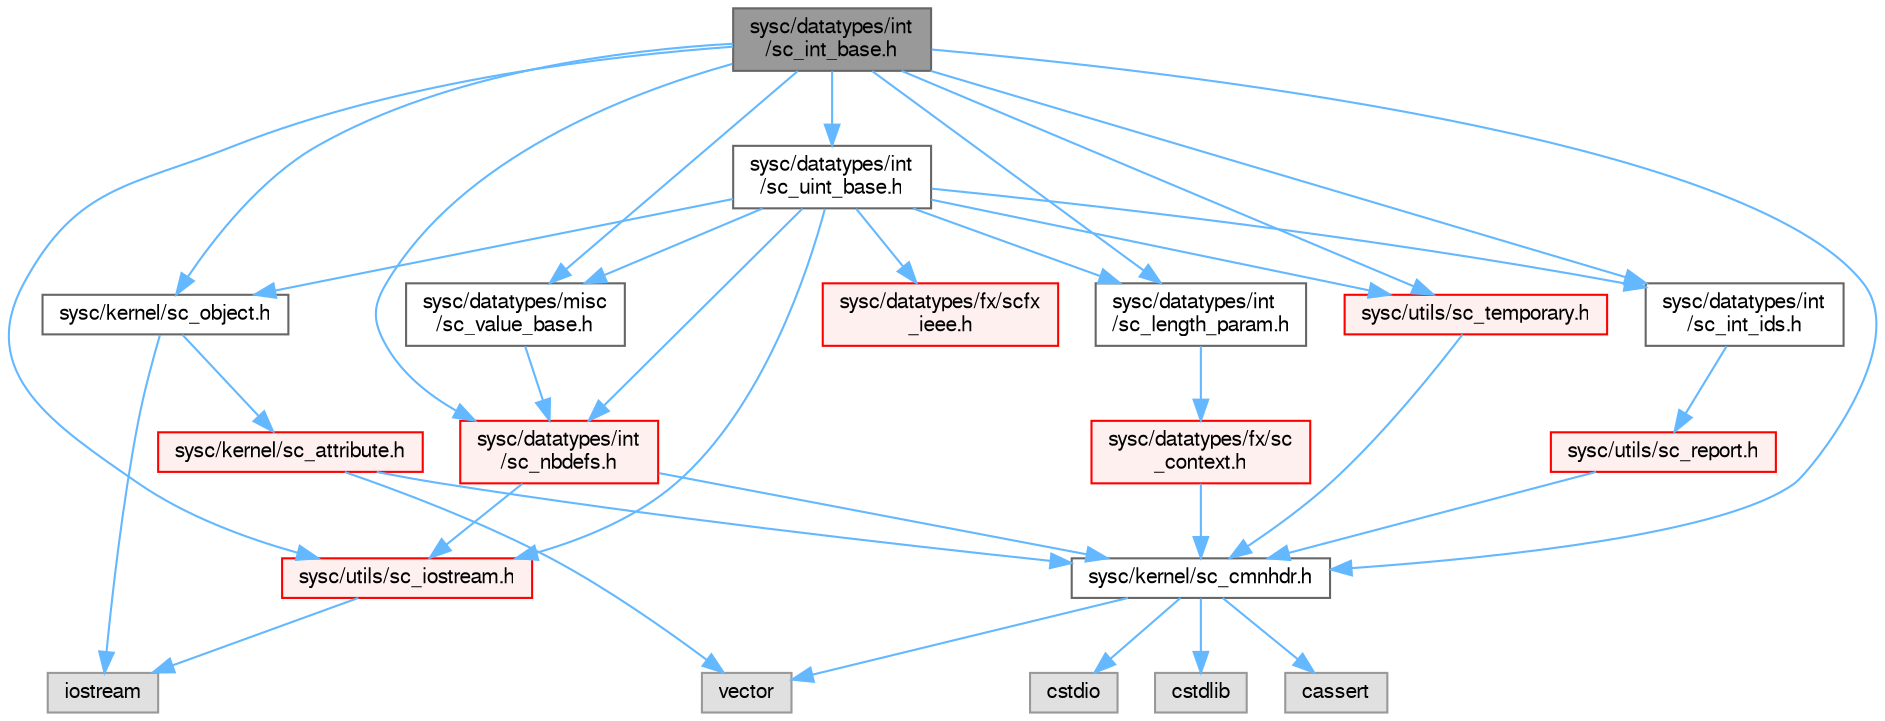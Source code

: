 digraph "sysc/datatypes/int/sc_int_base.h"
{
 // LATEX_PDF_SIZE
  bgcolor="transparent";
  edge [fontname=FreeSans,fontsize=10,labelfontname=FreeSans,labelfontsize=10];
  node [fontname=FreeSans,fontsize=10,shape=box,height=0.2,width=0.4];
  Node1 [id="Node000001",label="sysc/datatypes/int\l/sc_int_base.h",height=0.2,width=0.4,color="gray40", fillcolor="grey60", style="filled", fontcolor="black",tooltip=" "];
  Node1 -> Node2 [id="edge1_Node000001_Node000002",color="steelblue1",style="solid",tooltip=" "];
  Node2 [id="Node000002",label="sysc/kernel/sc_cmnhdr.h",height=0.2,width=0.4,color="grey40", fillcolor="white", style="filled",URL="$a00428.html",tooltip=" "];
  Node2 -> Node3 [id="edge2_Node000002_Node000003",color="steelblue1",style="solid",tooltip=" "];
  Node3 [id="Node000003",label="cassert",height=0.2,width=0.4,color="grey60", fillcolor="#E0E0E0", style="filled",tooltip=" "];
  Node2 -> Node4 [id="edge3_Node000002_Node000004",color="steelblue1",style="solid",tooltip=" "];
  Node4 [id="Node000004",label="cstdio",height=0.2,width=0.4,color="grey60", fillcolor="#E0E0E0", style="filled",tooltip=" "];
  Node2 -> Node5 [id="edge4_Node000002_Node000005",color="steelblue1",style="solid",tooltip=" "];
  Node5 [id="Node000005",label="cstdlib",height=0.2,width=0.4,color="grey60", fillcolor="#E0E0E0", style="filled",tooltip=" "];
  Node2 -> Node6 [id="edge5_Node000002_Node000006",color="steelblue1",style="solid",tooltip=" "];
  Node6 [id="Node000006",label="vector",height=0.2,width=0.4,color="grey60", fillcolor="#E0E0E0", style="filled",tooltip=" "];
  Node1 -> Node7 [id="edge6_Node000001_Node000007",color="steelblue1",style="solid",tooltip=" "];
  Node7 [id="Node000007",label="sysc/kernel/sc_object.h",height=0.2,width=0.4,color="grey40", fillcolor="white", style="filled",URL="$a00380.html",tooltip=" "];
  Node7 -> Node8 [id="edge7_Node000007_Node000008",color="steelblue1",style="solid",tooltip=" "];
  Node8 [id="Node000008",label="sysc/kernel/sc_attribute.h",height=0.2,width=0.4,color="red", fillcolor="#FFF0F0", style="filled",URL="$a00449.html",tooltip=" "];
  Node8 -> Node6 [id="edge8_Node000008_Node000006",color="steelblue1",style="solid",tooltip=" "];
  Node8 -> Node2 [id="edge9_Node000008_Node000002",color="steelblue1",style="solid",tooltip=" "];
  Node7 -> Node10 [id="edge10_Node000007_Node000010",color="steelblue1",style="solid",tooltip=" "];
  Node10 [id="Node000010",label="iostream",height=0.2,width=0.4,color="grey60", fillcolor="#E0E0E0", style="filled",tooltip=" "];
  Node1 -> Node11 [id="edge11_Node000001_Node000011",color="steelblue1",style="solid",tooltip=" "];
  Node11 [id="Node000011",label="sysc/datatypes/misc\l/sc_value_base.h",height=0.2,width=0.4,color="grey40", fillcolor="white", style="filled",URL="$a00029.html",tooltip=" "];
  Node11 -> Node12 [id="edge12_Node000011_Node000012",color="steelblue1",style="solid",tooltip=" "];
  Node12 [id="Node000012",label="sysc/datatypes/int\l/sc_nbdefs.h",height=0.2,width=0.4,color="red", fillcolor="#FFF0F0", style="filled",URL="$a00140.html",tooltip=" "];
  Node12 -> Node2 [id="edge13_Node000012_Node000002",color="steelblue1",style="solid",tooltip=" "];
  Node12 -> Node15 [id="edge14_Node000012_Node000015",color="steelblue1",style="solid",tooltip=" "];
  Node15 [id="Node000015",label="sysc/utils/sc_iostream.h",height=0.2,width=0.4,color="red", fillcolor="#FFF0F0", style="filled",URL="$a00236.html",tooltip=" "];
  Node15 -> Node10 [id="edge15_Node000015_Node000010",color="steelblue1",style="solid",tooltip=" "];
  Node1 -> Node24 [id="edge16_Node000001_Node000024",color="steelblue1",style="solid",tooltip=" "];
  Node24 [id="Node000024",label="sysc/datatypes/int\l/sc_int_ids.h",height=0.2,width=0.4,color="grey40", fillcolor="white", style="filled",URL="$a00161.html",tooltip=" "];
  Node24 -> Node21 [id="edge17_Node000024_Node000021",color="steelblue1",style="solid",tooltip=" "];
  Node21 [id="Node000021",label="sysc/utils/sc_report.h",height=0.2,width=0.4,color="red", fillcolor="#FFF0F0", style="filled",URL="$a00212.html",tooltip=" "];
  Node21 -> Node2 [id="edge18_Node000021_Node000002",color="steelblue1",style="solid",tooltip=" "];
  Node1 -> Node25 [id="edge19_Node000001_Node000025",color="steelblue1",style="solid",tooltip=" "];
  Node25 [id="Node000025",label="sysc/datatypes/int\l/sc_length_param.h",height=0.2,width=0.4,color="grey40", fillcolor="white", style="filled",URL="$a00173.html",tooltip=" "];
  Node25 -> Node26 [id="edge20_Node000025_Node000026",color="steelblue1",style="solid",tooltip=" "];
  Node26 [id="Node000026",label="sysc/datatypes/fx/sc\l_context.h",height=0.2,width=0.4,color="red", fillcolor="#FFF0F0", style="filled",URL="$a00059.html",tooltip=" "];
  Node26 -> Node2 [id="edge21_Node000026_Node000002",color="steelblue1",style="solid",tooltip=" "];
  Node1 -> Node12 [id="edge22_Node000001_Node000012",color="steelblue1",style="solid",tooltip=" "];
  Node1 -> Node53 [id="edge23_Node000001_Node000053",color="steelblue1",style="solid",tooltip=" "];
  Node53 [id="Node000053",label="sysc/datatypes/int\l/sc_uint_base.h",height=0.2,width=0.4,color="grey40", fillcolor="white", style="filled",URL="$a00158.html",tooltip=" "];
  Node53 -> Node7 [id="edge24_Node000053_Node000007",color="steelblue1",style="solid",tooltip=" "];
  Node53 -> Node11 [id="edge25_Node000053_Node000011",color="steelblue1",style="solid",tooltip=" "];
  Node53 -> Node24 [id="edge26_Node000053_Node000024",color="steelblue1",style="solid",tooltip=" "];
  Node53 -> Node25 [id="edge27_Node000053_Node000025",color="steelblue1",style="solid",tooltip=" "];
  Node53 -> Node12 [id="edge28_Node000053_Node000012",color="steelblue1",style="solid",tooltip=" "];
  Node53 -> Node39 [id="edge29_Node000053_Node000039",color="steelblue1",style="solid",tooltip=" "];
  Node39 [id="Node000039",label="sysc/datatypes/fx/scfx\l_ieee.h",height=0.2,width=0.4,color="red", fillcolor="#FFF0F0", style="filled",URL="$a00110.html",tooltip=" "];
  Node53 -> Node15 [id="edge30_Node000053_Node000015",color="steelblue1",style="solid",tooltip=" "];
  Node53 -> Node54 [id="edge31_Node000053_Node000054",color="steelblue1",style="solid",tooltip=" "];
  Node54 [id="Node000054",label="sysc/utils/sc_temporary.h",height=0.2,width=0.4,color="red", fillcolor="#FFF0F0", style="filled",URL="$a00230.html",tooltip=" "];
  Node54 -> Node2 [id="edge32_Node000054_Node000002",color="steelblue1",style="solid",tooltip=" "];
  Node1 -> Node15 [id="edge33_Node000001_Node000015",color="steelblue1",style="solid",tooltip=" "];
  Node1 -> Node54 [id="edge34_Node000001_Node000054",color="steelblue1",style="solid",tooltip=" "];
}
